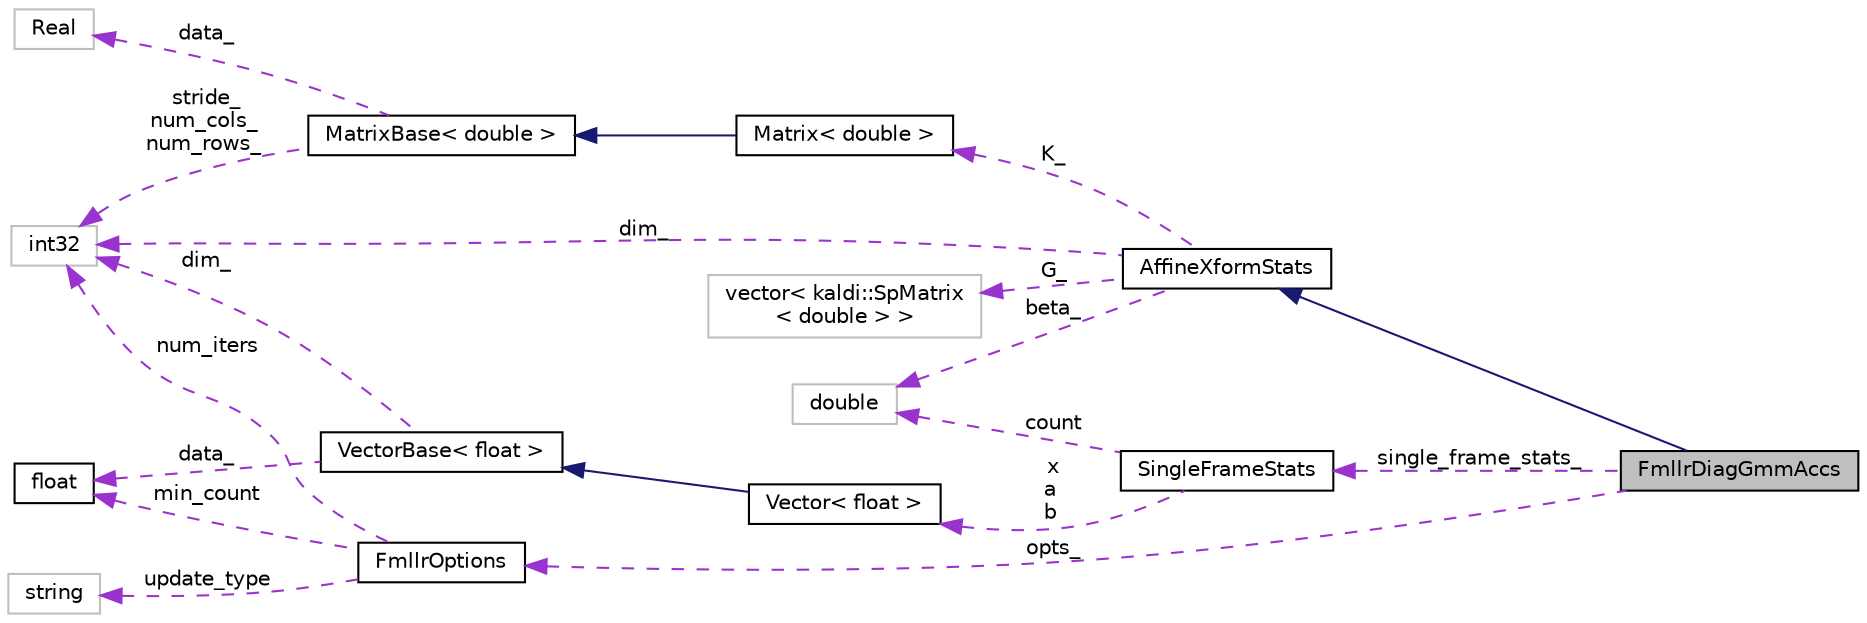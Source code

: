 digraph "FmllrDiagGmmAccs"
{
  edge [fontname="Helvetica",fontsize="10",labelfontname="Helvetica",labelfontsize="10"];
  node [fontname="Helvetica",fontsize="10",shape=record];
  rankdir="LR";
  Node2 [label="FmllrDiagGmmAccs",height=0.2,width=0.4,color="black", fillcolor="grey75", style="filled", fontcolor="black"];
  Node3 -> Node2 [dir="back",color="midnightblue",fontsize="10",style="solid",fontname="Helvetica"];
  Node3 [label="AffineXformStats",height=0.2,width=0.4,color="black", fillcolor="white", style="filled",URL="$classkaldi_1_1AffineXformStats.html"];
  Node4 -> Node3 [dir="back",color="darkorchid3",fontsize="10",style="dashed",label=" K_" ,fontname="Helvetica"];
  Node4 [label="Matrix\< double \>",height=0.2,width=0.4,color="black", fillcolor="white", style="filled",URL="$classkaldi_1_1Matrix.html"];
  Node5 -> Node4 [dir="back",color="midnightblue",fontsize="10",style="solid",fontname="Helvetica"];
  Node5 [label="MatrixBase\< double \>",height=0.2,width=0.4,color="black", fillcolor="white", style="filled",URL="$classkaldi_1_1MatrixBase.html",tooltip="Base class which provides matrix operations not involving resizing or allocation. ..."];
  Node6 -> Node5 [dir="back",color="darkorchid3",fontsize="10",style="dashed",label=" data_" ,fontname="Helvetica"];
  Node6 [label="Real",height=0.2,width=0.4,color="grey75", fillcolor="white", style="filled"];
  Node7 -> Node5 [dir="back",color="darkorchid3",fontsize="10",style="dashed",label=" stride_\nnum_cols_\nnum_rows_" ,fontname="Helvetica"];
  Node7 [label="int32",height=0.2,width=0.4,color="grey75", fillcolor="white", style="filled"];
  Node8 -> Node3 [dir="back",color="darkorchid3",fontsize="10",style="dashed",label=" beta_" ,fontname="Helvetica"];
  Node8 [label="double",height=0.2,width=0.4,color="grey75", fillcolor="white", style="filled"];
  Node9 -> Node3 [dir="back",color="darkorchid3",fontsize="10",style="dashed",label=" G_" ,fontname="Helvetica"];
  Node9 [label="vector\< kaldi::SpMatrix\l\< double \> \>",height=0.2,width=0.4,color="grey75", fillcolor="white", style="filled"];
  Node7 -> Node3 [dir="back",color="darkorchid3",fontsize="10",style="dashed",label=" dim_" ,fontname="Helvetica"];
  Node10 -> Node2 [dir="back",color="darkorchid3",fontsize="10",style="dashed",label=" single_frame_stats_" ,fontname="Helvetica"];
  Node10 [label="SingleFrameStats",height=0.2,width=0.4,color="black", fillcolor="white", style="filled",URL="$structkaldi_1_1FmllrDiagGmmAccs_1_1SingleFrameStats.html"];
  Node8 -> Node10 [dir="back",color="darkorchid3",fontsize="10",style="dashed",label=" count" ,fontname="Helvetica"];
  Node11 -> Node10 [dir="back",color="darkorchid3",fontsize="10",style="dashed",label=" x\na\nb" ,fontname="Helvetica"];
  Node11 [label="Vector\< float \>",height=0.2,width=0.4,color="black", fillcolor="white", style="filled",URL="$classkaldi_1_1Vector.html"];
  Node12 -> Node11 [dir="back",color="midnightblue",fontsize="10",style="solid",fontname="Helvetica"];
  Node12 [label="VectorBase\< float \>",height=0.2,width=0.4,color="black", fillcolor="white", style="filled",URL="$classkaldi_1_1VectorBase.html"];
  Node13 -> Node12 [dir="back",color="darkorchid3",fontsize="10",style="dashed",label=" data_" ,fontname="Helvetica"];
  Node13 [label="float",height=0.2,width=0.4,color="black", fillcolor="white", style="filled",URL="$classfloat.html"];
  Node7 -> Node12 [dir="back",color="darkorchid3",fontsize="10",style="dashed",label=" dim_" ,fontname="Helvetica"];
  Node14 -> Node2 [dir="back",color="darkorchid3",fontsize="10",style="dashed",label=" opts_" ,fontname="Helvetica"];
  Node14 [label="FmllrOptions",height=0.2,width=0.4,color="black", fillcolor="white", style="filled",URL="$structkaldi_1_1FmllrOptions.html"];
  Node13 -> Node14 [dir="back",color="darkorchid3",fontsize="10",style="dashed",label=" min_count" ,fontname="Helvetica"];
  Node15 -> Node14 [dir="back",color="darkorchid3",fontsize="10",style="dashed",label=" update_type" ,fontname="Helvetica"];
  Node15 [label="string",height=0.2,width=0.4,color="grey75", fillcolor="white", style="filled"];
  Node7 -> Node14 [dir="back",color="darkorchid3",fontsize="10",style="dashed",label=" num_iters" ,fontname="Helvetica"];
}
